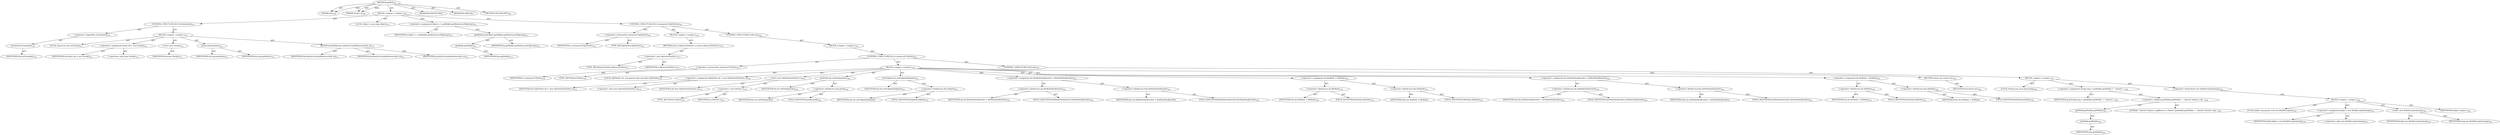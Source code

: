 digraph "getRef" {  
"111669149713" [label = <(METHOD,getRef)<SUB>309</SUB>> ]
"115964117006" [label = <(PARAM,this)<SUB>309</SUB>> ]
"115964117025" [label = <(PARAM,Project p)<SUB>309</SUB>> ]
"25769803814" [label = <(BLOCK,&lt;empty&gt;,&lt;empty&gt;)<SUB>309</SUB>> ]
"47244640273" [label = <(CONTROL_STRUCTURE,IF,if (!isChecked()))<SUB>310</SUB>> ]
"30064771265" [label = <(&lt;operator&gt;.logicalNot,!isChecked())<SUB>310</SUB>> ]
"30064771266" [label = <(isChecked,isChecked())<SUB>310</SUB>> ]
"68719476764" [label = <(IDENTIFIER,this,isChecked())<SUB>310</SUB>> ]
"25769803815" [label = <(BLOCK,&lt;empty&gt;,&lt;empty&gt;)<SUB>310</SUB>> ]
"94489280517" [label = <(LOCAL,Stack stk: java.util.Stack)<SUB>311</SUB>> ]
"30064771267" [label = <(&lt;operator&gt;.assignment,Stack stk = new Stack())<SUB>311</SUB>> ]
"68719476881" [label = <(IDENTIFIER,stk,Stack stk = new Stack())<SUB>311</SUB>> ]
"30064771268" [label = <(&lt;operator&gt;.alloc,new Stack())<SUB>311</SUB>> ]
"30064771269" [label = <(&lt;init&gt;,new Stack())<SUB>311</SUB>> ]
"68719476882" [label = <(IDENTIFIER,stk,new Stack())<SUB>311</SUB>> ]
"30064771270" [label = <(push,stk.push(this))<SUB>312</SUB>> ]
"68719476883" [label = <(IDENTIFIER,stk,stk.push(this))<SUB>312</SUB>> ]
"68719476765" [label = <(IDENTIFIER,this,stk.push(this))<SUB>312</SUB>> ]
"30064771271" [label = <(dieOnCircularReference,dieOnCircularReference(stk, p))<SUB>313</SUB>> ]
"68719476766" [label = <(IDENTIFIER,this,dieOnCircularReference(stk, p))<SUB>313</SUB>> ]
"68719476884" [label = <(IDENTIFIER,stk,dieOnCircularReference(stk, p))<SUB>313</SUB>> ]
"68719476885" [label = <(IDENTIFIER,p,dieOnCircularReference(stk, p))<SUB>313</SUB>> ]
"94489280518" [label = <(LOCAL,Object o: java.lang.Object)<SUB>315</SUB>> ]
"30064771272" [label = <(&lt;operator&gt;.assignment,Object o = getRefid().getReferencedObject(p))<SUB>315</SUB>> ]
"68719476886" [label = <(IDENTIFIER,o,Object o = getRefid().getReferencedObject(p))<SUB>315</SUB>> ]
"30064771273" [label = <(getReferencedObject,getRefid().getReferencedObject(p))<SUB>315</SUB>> ]
"30064771274" [label = <(getRefid,getRefid())<SUB>315</SUB>> ]
"68719476767" [label = <(IDENTIFIER,this,getRefid())<SUB>315</SUB>> ]
"68719476887" [label = <(IDENTIFIER,p,getRefid().getReferencedObject(p))<SUB>315</SUB>> ]
"47244640274" [label = <(CONTROL_STRUCTURE,IF,if (o instanceof ZipFileSet))<SUB>316</SUB>> ]
"30064771275" [label = <(&lt;operator&gt;.instanceOf,o instanceof ZipFileSet)<SUB>316</SUB>> ]
"68719476888" [label = <(IDENTIFIER,o,o instanceof ZipFileSet)<SUB>316</SUB>> ]
"180388626445" [label = <(TYPE_REF,ZipFileSet,ZipFileSet)<SUB>316</SUB>> ]
"25769803816" [label = <(BLOCK,&lt;empty&gt;,&lt;empty&gt;)<SUB>316</SUB>> ]
"146028888081" [label = <(RETURN,return (AbstractFileSet) o;,return (AbstractFileSet) o;)<SUB>317</SUB>> ]
"30064771276" [label = <(&lt;operator&gt;.cast,(AbstractFileSet) o)<SUB>317</SUB>> ]
"180388626446" [label = <(TYPE_REF,AbstractFileSet,AbstractFileSet)<SUB>317</SUB>> ]
"68719476889" [label = <(IDENTIFIER,o,(AbstractFileSet) o)<SUB>317</SUB>> ]
"47244640275" [label = <(CONTROL_STRUCTURE,ELSE,else)<SUB>318</SUB>> ]
"25769803817" [label = <(BLOCK,&lt;empty&gt;,&lt;empty&gt;)<SUB>318</SUB>> ]
"47244640276" [label = <(CONTROL_STRUCTURE,IF,if (o instanceof FileSet))<SUB>318</SUB>> ]
"30064771277" [label = <(&lt;operator&gt;.instanceOf,o instanceof FileSet)<SUB>318</SUB>> ]
"68719476890" [label = <(IDENTIFIER,o,o instanceof FileSet)<SUB>318</SUB>> ]
"180388626447" [label = <(TYPE_REF,FileSet,FileSet)<SUB>318</SUB>> ]
"25769803818" [label = <(BLOCK,&lt;empty&gt;,&lt;empty&gt;)<SUB>318</SUB>> ]
"94489280519" [label = <(LOCAL,ZipFileSet zfs: org.apache.tools.ant.types.ZipFileSet)<SUB>319</SUB>> ]
"30064771278" [label = <(&lt;operator&gt;.assignment,ZipFileSet zfs = new ZipFileSet((FileSet) o))<SUB>319</SUB>> ]
"68719476891" [label = <(IDENTIFIER,zfs,ZipFileSet zfs = new ZipFileSet((FileSet) o))<SUB>319</SUB>> ]
"30064771279" [label = <(&lt;operator&gt;.alloc,new ZipFileSet((FileSet) o))<SUB>319</SUB>> ]
"30064771280" [label = <(&lt;init&gt;,new ZipFileSet((FileSet) o))<SUB>319</SUB>> ]
"68719476892" [label = <(IDENTIFIER,zfs,new ZipFileSet((FileSet) o))<SUB>319</SUB>> ]
"30064771281" [label = <(&lt;operator&gt;.cast,(FileSet) o)<SUB>319</SUB>> ]
"180388626448" [label = <(TYPE_REF,FileSet,FileSet)<SUB>319</SUB>> ]
"68719476893" [label = <(IDENTIFIER,o,(FileSet) o)<SUB>319</SUB>> ]
"30064771282" [label = <(setPrefix,zfs.setPrefix(prefix))<SUB>320</SUB>> ]
"68719476894" [label = <(IDENTIFIER,zfs,zfs.setPrefix(prefix))<SUB>320</SUB>> ]
"30064771283" [label = <(&lt;operator&gt;.fieldAccess,this.prefix)<SUB>320</SUB>> ]
"68719476895" [label = <(IDENTIFIER,this,zfs.setPrefix(prefix))> ]
"55834574917" [label = <(FIELD_IDENTIFIER,prefix,prefix)<SUB>320</SUB>> ]
"30064771284" [label = <(setFullpath,zfs.setFullpath(fullpath))<SUB>321</SUB>> ]
"68719476896" [label = <(IDENTIFIER,zfs,zfs.setFullpath(fullpath))<SUB>321</SUB>> ]
"30064771285" [label = <(&lt;operator&gt;.fieldAccess,this.fullpath)<SUB>321</SUB>> ]
"68719476897" [label = <(IDENTIFIER,this,zfs.setFullpath(fullpath))> ]
"55834574918" [label = <(FIELD_IDENTIFIER,fullpath,fullpath)<SUB>321</SUB>> ]
"30064771286" [label = <(&lt;operator&gt;.assignment,zfs.fileModeHasBeenSet = fileModeHasBeenSet)<SUB>322</SUB>> ]
"30064771287" [label = <(&lt;operator&gt;.fieldAccess,zfs.fileModeHasBeenSet)<SUB>322</SUB>> ]
"68719476898" [label = <(IDENTIFIER,zfs,zfs.fileModeHasBeenSet = fileModeHasBeenSet)<SUB>322</SUB>> ]
"55834574919" [label = <(FIELD_IDENTIFIER,fileModeHasBeenSet,fileModeHasBeenSet)<SUB>322</SUB>> ]
"30064771288" [label = <(&lt;operator&gt;.fieldAccess,this.fileModeHasBeenSet)<SUB>322</SUB>> ]
"68719476899" [label = <(IDENTIFIER,this,zfs.fileModeHasBeenSet = fileModeHasBeenSet)> ]
"55834574920" [label = <(FIELD_IDENTIFIER,fileModeHasBeenSet,fileModeHasBeenSet)<SUB>322</SUB>> ]
"30064771289" [label = <(&lt;operator&gt;.assignment,zfs.fileMode = fileMode)<SUB>323</SUB>> ]
"30064771290" [label = <(&lt;operator&gt;.fieldAccess,zfs.fileMode)<SUB>323</SUB>> ]
"68719476900" [label = <(IDENTIFIER,zfs,zfs.fileMode = fileMode)<SUB>323</SUB>> ]
"55834574921" [label = <(FIELD_IDENTIFIER,fileMode,fileMode)<SUB>323</SUB>> ]
"30064771291" [label = <(&lt;operator&gt;.fieldAccess,this.fileMode)<SUB>323</SUB>> ]
"68719476901" [label = <(IDENTIFIER,this,zfs.fileMode = fileMode)> ]
"55834574922" [label = <(FIELD_IDENTIFIER,fileMode,fileMode)<SUB>323</SUB>> ]
"30064771292" [label = <(&lt;operator&gt;.assignment,zfs.dirModeHasBeenSet = dirModeHasBeenSet)<SUB>324</SUB>> ]
"30064771293" [label = <(&lt;operator&gt;.fieldAccess,zfs.dirModeHasBeenSet)<SUB>324</SUB>> ]
"68719476902" [label = <(IDENTIFIER,zfs,zfs.dirModeHasBeenSet = dirModeHasBeenSet)<SUB>324</SUB>> ]
"55834574923" [label = <(FIELD_IDENTIFIER,dirModeHasBeenSet,dirModeHasBeenSet)<SUB>324</SUB>> ]
"30064771294" [label = <(&lt;operator&gt;.fieldAccess,this.dirModeHasBeenSet)<SUB>324</SUB>> ]
"68719476903" [label = <(IDENTIFIER,this,zfs.dirModeHasBeenSet = dirModeHasBeenSet)> ]
"55834574924" [label = <(FIELD_IDENTIFIER,dirModeHasBeenSet,dirModeHasBeenSet)<SUB>324</SUB>> ]
"30064771295" [label = <(&lt;operator&gt;.assignment,zfs.dirMode = dirMode)<SUB>325</SUB>> ]
"30064771296" [label = <(&lt;operator&gt;.fieldAccess,zfs.dirMode)<SUB>325</SUB>> ]
"68719476904" [label = <(IDENTIFIER,zfs,zfs.dirMode = dirMode)<SUB>325</SUB>> ]
"55834574925" [label = <(FIELD_IDENTIFIER,dirMode,dirMode)<SUB>325</SUB>> ]
"30064771297" [label = <(&lt;operator&gt;.fieldAccess,this.dirMode)<SUB>325</SUB>> ]
"68719476905" [label = <(IDENTIFIER,this,zfs.dirMode = dirMode)> ]
"55834574926" [label = <(FIELD_IDENTIFIER,dirMode,dirMode)<SUB>325</SUB>> ]
"146028888082" [label = <(RETURN,return zfs;,return zfs;)<SUB>326</SUB>> ]
"68719476906" [label = <(IDENTIFIER,zfs,return zfs;)<SUB>326</SUB>> ]
"47244640277" [label = <(CONTROL_STRUCTURE,ELSE,else)<SUB>327</SUB>> ]
"25769803819" [label = <(BLOCK,&lt;empty&gt;,&lt;empty&gt;)<SUB>327</SUB>> ]
"94489280520" [label = <(LOCAL,String msg: java.lang.String)<SUB>328</SUB>> ]
"30064771298" [label = <(&lt;operator&gt;.assignment,String msg = getRefid().getRefId() + &quot; doesn\'t...)<SUB>328</SUB>> ]
"68719476907" [label = <(IDENTIFIER,msg,String msg = getRefid().getRefId() + &quot; doesn\'t...)<SUB>328</SUB>> ]
"30064771299" [label = <(&lt;operator&gt;.addition,getRefid().getRefId() + &quot; doesn\'t denote a zip...)<SUB>328</SUB>> ]
"30064771300" [label = <(getRefId,getRefid().getRefId())<SUB>328</SUB>> ]
"30064771301" [label = <(getRefid,getRefid())<SUB>328</SUB>> ]
"68719476768" [label = <(IDENTIFIER,this,getRefid())<SUB>328</SUB>> ]
"90194313249" [label = <(LITERAL,&quot; doesn\'t denote a zipfileset or a fileset&quot;,getRefid().getRefId() + &quot; doesn\'t denote a zip...)<SUB>328</SUB>> ]
"30064771302" [label = <(&lt;operator&gt;.throw,throw new BuildException(msg);)<SUB>329</SUB>> ]
"25769803820" [label = <(BLOCK,&lt;empty&gt;,&lt;empty&gt;)<SUB>329</SUB>> ]
"94489280521" [label = <(LOCAL,$obj4: org.apache.tools.ant.BuildException)<SUB>329</SUB>> ]
"30064771303" [label = <(&lt;operator&gt;.assignment,$obj4 = new BuildException(msg))<SUB>329</SUB>> ]
"68719476908" [label = <(IDENTIFIER,$obj4,$obj4 = new BuildException(msg))<SUB>329</SUB>> ]
"30064771304" [label = <(&lt;operator&gt;.alloc,new BuildException(msg))<SUB>329</SUB>> ]
"30064771305" [label = <(&lt;init&gt;,new BuildException(msg))<SUB>329</SUB>> ]
"68719476909" [label = <(IDENTIFIER,$obj4,new BuildException(msg))<SUB>329</SUB>> ]
"68719476910" [label = <(IDENTIFIER,msg,new BuildException(msg))<SUB>329</SUB>> ]
"68719476911" [label = <(IDENTIFIER,$obj4,&lt;empty&gt;)<SUB>329</SUB>> ]
"133143986222" [label = <(MODIFIER,PROTECTED)> ]
"133143986223" [label = <(MODIFIER,VIRTUAL)> ]
"128849018897" [label = <(METHOD_RETURN,ANY)<SUB>309</SUB>> ]
  "111669149713" -> "115964117006"  [ label = "AST: "] 
  "111669149713" -> "115964117025"  [ label = "AST: "] 
  "111669149713" -> "25769803814"  [ label = "AST: "] 
  "111669149713" -> "133143986222"  [ label = "AST: "] 
  "111669149713" -> "133143986223"  [ label = "AST: "] 
  "111669149713" -> "128849018897"  [ label = "AST: "] 
  "25769803814" -> "47244640273"  [ label = "AST: "] 
  "25769803814" -> "94489280518"  [ label = "AST: "] 
  "25769803814" -> "30064771272"  [ label = "AST: "] 
  "25769803814" -> "47244640274"  [ label = "AST: "] 
  "47244640273" -> "30064771265"  [ label = "AST: "] 
  "47244640273" -> "25769803815"  [ label = "AST: "] 
  "30064771265" -> "30064771266"  [ label = "AST: "] 
  "30064771266" -> "68719476764"  [ label = "AST: "] 
  "25769803815" -> "94489280517"  [ label = "AST: "] 
  "25769803815" -> "30064771267"  [ label = "AST: "] 
  "25769803815" -> "30064771269"  [ label = "AST: "] 
  "25769803815" -> "30064771270"  [ label = "AST: "] 
  "25769803815" -> "30064771271"  [ label = "AST: "] 
  "30064771267" -> "68719476881"  [ label = "AST: "] 
  "30064771267" -> "30064771268"  [ label = "AST: "] 
  "30064771269" -> "68719476882"  [ label = "AST: "] 
  "30064771270" -> "68719476883"  [ label = "AST: "] 
  "30064771270" -> "68719476765"  [ label = "AST: "] 
  "30064771271" -> "68719476766"  [ label = "AST: "] 
  "30064771271" -> "68719476884"  [ label = "AST: "] 
  "30064771271" -> "68719476885"  [ label = "AST: "] 
  "30064771272" -> "68719476886"  [ label = "AST: "] 
  "30064771272" -> "30064771273"  [ label = "AST: "] 
  "30064771273" -> "30064771274"  [ label = "AST: "] 
  "30064771273" -> "68719476887"  [ label = "AST: "] 
  "30064771274" -> "68719476767"  [ label = "AST: "] 
  "47244640274" -> "30064771275"  [ label = "AST: "] 
  "47244640274" -> "25769803816"  [ label = "AST: "] 
  "47244640274" -> "47244640275"  [ label = "AST: "] 
  "30064771275" -> "68719476888"  [ label = "AST: "] 
  "30064771275" -> "180388626445"  [ label = "AST: "] 
  "25769803816" -> "146028888081"  [ label = "AST: "] 
  "146028888081" -> "30064771276"  [ label = "AST: "] 
  "30064771276" -> "180388626446"  [ label = "AST: "] 
  "30064771276" -> "68719476889"  [ label = "AST: "] 
  "47244640275" -> "25769803817"  [ label = "AST: "] 
  "25769803817" -> "47244640276"  [ label = "AST: "] 
  "47244640276" -> "30064771277"  [ label = "AST: "] 
  "47244640276" -> "25769803818"  [ label = "AST: "] 
  "47244640276" -> "47244640277"  [ label = "AST: "] 
  "30064771277" -> "68719476890"  [ label = "AST: "] 
  "30064771277" -> "180388626447"  [ label = "AST: "] 
  "25769803818" -> "94489280519"  [ label = "AST: "] 
  "25769803818" -> "30064771278"  [ label = "AST: "] 
  "25769803818" -> "30064771280"  [ label = "AST: "] 
  "25769803818" -> "30064771282"  [ label = "AST: "] 
  "25769803818" -> "30064771284"  [ label = "AST: "] 
  "25769803818" -> "30064771286"  [ label = "AST: "] 
  "25769803818" -> "30064771289"  [ label = "AST: "] 
  "25769803818" -> "30064771292"  [ label = "AST: "] 
  "25769803818" -> "30064771295"  [ label = "AST: "] 
  "25769803818" -> "146028888082"  [ label = "AST: "] 
  "30064771278" -> "68719476891"  [ label = "AST: "] 
  "30064771278" -> "30064771279"  [ label = "AST: "] 
  "30064771280" -> "68719476892"  [ label = "AST: "] 
  "30064771280" -> "30064771281"  [ label = "AST: "] 
  "30064771281" -> "180388626448"  [ label = "AST: "] 
  "30064771281" -> "68719476893"  [ label = "AST: "] 
  "30064771282" -> "68719476894"  [ label = "AST: "] 
  "30064771282" -> "30064771283"  [ label = "AST: "] 
  "30064771283" -> "68719476895"  [ label = "AST: "] 
  "30064771283" -> "55834574917"  [ label = "AST: "] 
  "30064771284" -> "68719476896"  [ label = "AST: "] 
  "30064771284" -> "30064771285"  [ label = "AST: "] 
  "30064771285" -> "68719476897"  [ label = "AST: "] 
  "30064771285" -> "55834574918"  [ label = "AST: "] 
  "30064771286" -> "30064771287"  [ label = "AST: "] 
  "30064771286" -> "30064771288"  [ label = "AST: "] 
  "30064771287" -> "68719476898"  [ label = "AST: "] 
  "30064771287" -> "55834574919"  [ label = "AST: "] 
  "30064771288" -> "68719476899"  [ label = "AST: "] 
  "30064771288" -> "55834574920"  [ label = "AST: "] 
  "30064771289" -> "30064771290"  [ label = "AST: "] 
  "30064771289" -> "30064771291"  [ label = "AST: "] 
  "30064771290" -> "68719476900"  [ label = "AST: "] 
  "30064771290" -> "55834574921"  [ label = "AST: "] 
  "30064771291" -> "68719476901"  [ label = "AST: "] 
  "30064771291" -> "55834574922"  [ label = "AST: "] 
  "30064771292" -> "30064771293"  [ label = "AST: "] 
  "30064771292" -> "30064771294"  [ label = "AST: "] 
  "30064771293" -> "68719476902"  [ label = "AST: "] 
  "30064771293" -> "55834574923"  [ label = "AST: "] 
  "30064771294" -> "68719476903"  [ label = "AST: "] 
  "30064771294" -> "55834574924"  [ label = "AST: "] 
  "30064771295" -> "30064771296"  [ label = "AST: "] 
  "30064771295" -> "30064771297"  [ label = "AST: "] 
  "30064771296" -> "68719476904"  [ label = "AST: "] 
  "30064771296" -> "55834574925"  [ label = "AST: "] 
  "30064771297" -> "68719476905"  [ label = "AST: "] 
  "30064771297" -> "55834574926"  [ label = "AST: "] 
  "146028888082" -> "68719476906"  [ label = "AST: "] 
  "47244640277" -> "25769803819"  [ label = "AST: "] 
  "25769803819" -> "94489280520"  [ label = "AST: "] 
  "25769803819" -> "30064771298"  [ label = "AST: "] 
  "25769803819" -> "30064771302"  [ label = "AST: "] 
  "30064771298" -> "68719476907"  [ label = "AST: "] 
  "30064771298" -> "30064771299"  [ label = "AST: "] 
  "30064771299" -> "30064771300"  [ label = "AST: "] 
  "30064771299" -> "90194313249"  [ label = "AST: "] 
  "30064771300" -> "30064771301"  [ label = "AST: "] 
  "30064771301" -> "68719476768"  [ label = "AST: "] 
  "30064771302" -> "25769803820"  [ label = "AST: "] 
  "25769803820" -> "94489280521"  [ label = "AST: "] 
  "25769803820" -> "30064771303"  [ label = "AST: "] 
  "25769803820" -> "30064771305"  [ label = "AST: "] 
  "25769803820" -> "68719476911"  [ label = "AST: "] 
  "30064771303" -> "68719476908"  [ label = "AST: "] 
  "30064771303" -> "30064771304"  [ label = "AST: "] 
  "30064771305" -> "68719476909"  [ label = "AST: "] 
  "30064771305" -> "68719476910"  [ label = "AST: "] 
  "111669149713" -> "115964117006"  [ label = "DDG: "] 
  "111669149713" -> "115964117025"  [ label = "DDG: "] 
}
